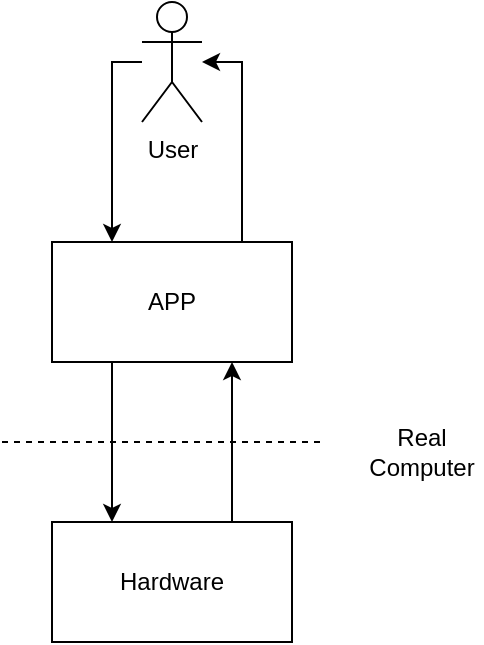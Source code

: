 <mxfile version="16.5.1" type="device"><diagram id="z1QZFWaqnJICXWj4rsXL" name="Page-1"><mxGraphModel dx="1422" dy="873" grid="1" gridSize="10" guides="1" tooltips="1" connect="1" arrows="1" fold="1" page="1" pageScale="1" pageWidth="1169" pageHeight="827" math="0" shadow="0"><root><mxCell id="0"/><mxCell id="1" parent="0"/><mxCell id="4uAl4duqeBQXmP_yCdaE-4" style="edgeStyle=orthogonalEdgeStyle;rounded=0;orthogonalLoop=1;jettySize=auto;html=1;entryX=0.25;entryY=0;entryDx=0;entryDy=0;" edge="1" parent="1" source="4uAl4duqeBQXmP_yCdaE-1" target="4uAl4duqeBQXmP_yCdaE-2"><mxGeometry relative="1" as="geometry"><Array as="points"><mxPoint x="255" y="70"/></Array></mxGeometry></mxCell><mxCell id="4uAl4duqeBQXmP_yCdaE-1" value="User" style="shape=umlActor;verticalLabelPosition=bottom;verticalAlign=top;html=1;outlineConnect=0;" vertex="1" parent="1"><mxGeometry x="270" y="40" width="30" height="60" as="geometry"/></mxCell><mxCell id="4uAl4duqeBQXmP_yCdaE-5" style="edgeStyle=orthogonalEdgeStyle;rounded=0;orthogonalLoop=1;jettySize=auto;html=1;" edge="1" parent="1" source="4uAl4duqeBQXmP_yCdaE-2" target="4uAl4duqeBQXmP_yCdaE-1"><mxGeometry relative="1" as="geometry"><Array as="points"><mxPoint x="320" y="70"/></Array></mxGeometry></mxCell><mxCell id="4uAl4duqeBQXmP_yCdaE-6" style="edgeStyle=orthogonalEdgeStyle;rounded=0;orthogonalLoop=1;jettySize=auto;html=1;exitX=0.25;exitY=1;exitDx=0;exitDy=0;entryX=0.25;entryY=0;entryDx=0;entryDy=0;" edge="1" parent="1" source="4uAl4duqeBQXmP_yCdaE-2" target="4uAl4duqeBQXmP_yCdaE-3"><mxGeometry relative="1" as="geometry"/></mxCell><mxCell id="4uAl4duqeBQXmP_yCdaE-2" value="APP" style="rounded=0;whiteSpace=wrap;html=1;" vertex="1" parent="1"><mxGeometry x="225" y="160" width="120" height="60" as="geometry"/></mxCell><mxCell id="4uAl4duqeBQXmP_yCdaE-7" style="edgeStyle=orthogonalEdgeStyle;rounded=0;orthogonalLoop=1;jettySize=auto;html=1;exitX=0.75;exitY=0;exitDx=0;exitDy=0;entryX=0.75;entryY=1;entryDx=0;entryDy=0;" edge="1" parent="1" source="4uAl4duqeBQXmP_yCdaE-3" target="4uAl4duqeBQXmP_yCdaE-2"><mxGeometry relative="1" as="geometry"/></mxCell><mxCell id="4uAl4duqeBQXmP_yCdaE-3" value="Hardware" style="rounded=0;whiteSpace=wrap;html=1;" vertex="1" parent="1"><mxGeometry x="225" y="300" width="120" height="60" as="geometry"/></mxCell><mxCell id="4uAl4duqeBQXmP_yCdaE-8" value="" style="endArrow=none;dashed=1;html=1;rounded=0;" edge="1" parent="1"><mxGeometry width="50" height="50" relative="1" as="geometry"><mxPoint x="200" y="260" as="sourcePoint"/><mxPoint x="360" y="260" as="targetPoint"/></mxGeometry></mxCell><mxCell id="4uAl4duqeBQXmP_yCdaE-10" value="Real&lt;br&gt;Computer" style="text;html=1;strokeColor=none;fillColor=none;align=center;verticalAlign=middle;whiteSpace=wrap;rounded=0;" vertex="1" parent="1"><mxGeometry x="380" y="250" width="60" height="30" as="geometry"/></mxCell></root></mxGraphModel></diagram></mxfile>